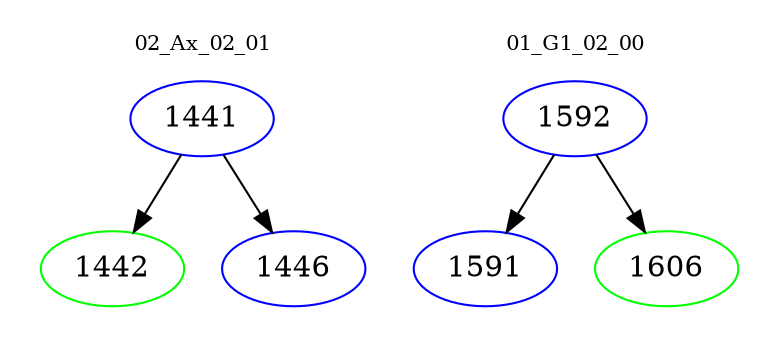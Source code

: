 digraph{
subgraph cluster_0 {
color = white
label = "02_Ax_02_01";
fontsize=10;
T0_1441 [label="1441", color="blue"]
T0_1441 -> T0_1442 [color="black"]
T0_1442 [label="1442", color="green"]
T0_1441 -> T0_1446 [color="black"]
T0_1446 [label="1446", color="blue"]
}
subgraph cluster_1 {
color = white
label = "01_G1_02_00";
fontsize=10;
T1_1592 [label="1592", color="blue"]
T1_1592 -> T1_1591 [color="black"]
T1_1591 [label="1591", color="blue"]
T1_1592 -> T1_1606 [color="black"]
T1_1606 [label="1606", color="green"]
}
}
